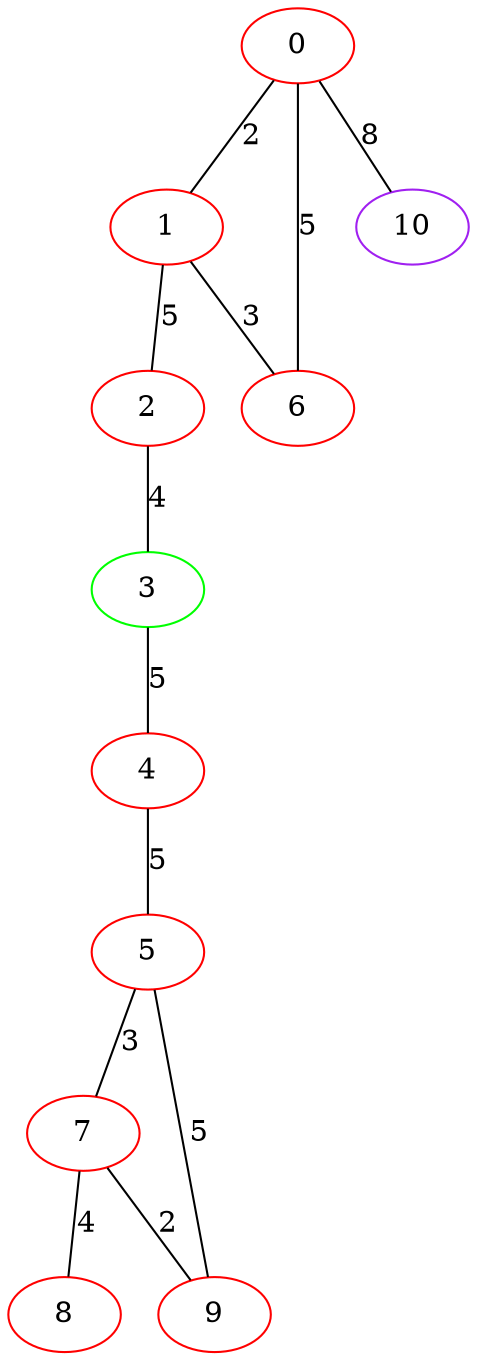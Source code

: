 graph "" {
0 [color=red, weight=1];
1 [color=red, weight=1];
2 [color=red, weight=1];
3 [color=green, weight=2];
4 [color=red, weight=1];
5 [color=red, weight=1];
6 [color=red, weight=1];
7 [color=red, weight=1];
8 [color=red, weight=1];
9 [color=red, weight=1];
10 [color=purple, weight=4];
0 -- 1  [key=0, label=2];
0 -- 10  [key=0, label=8];
0 -- 6  [key=0, label=5];
1 -- 2  [key=0, label=5];
1 -- 6  [key=0, label=3];
2 -- 3  [key=0, label=4];
3 -- 4  [key=0, label=5];
4 -- 5  [key=0, label=5];
5 -- 9  [key=0, label=5];
5 -- 7  [key=0, label=3];
7 -- 8  [key=0, label=4];
7 -- 9  [key=0, label=2];
}
